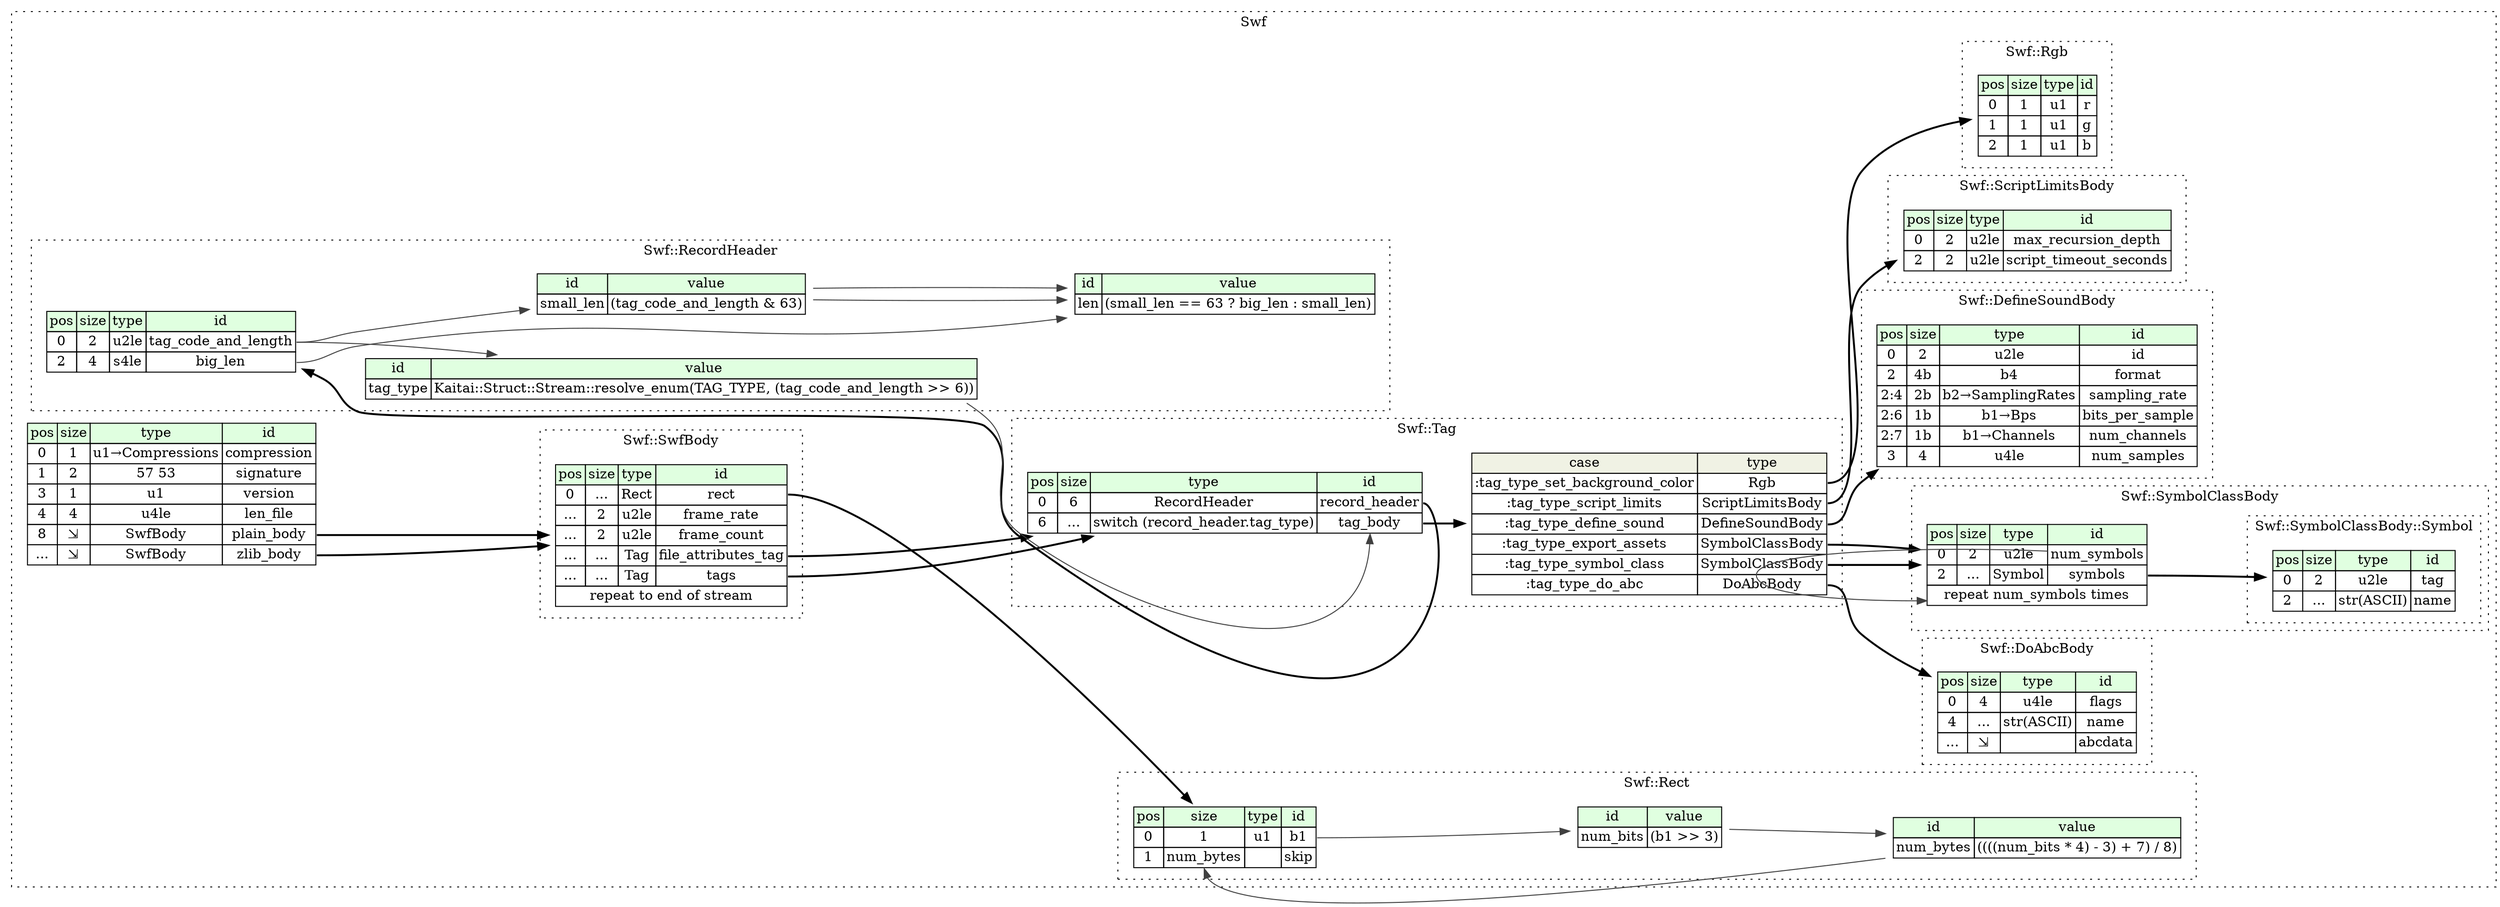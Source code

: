 digraph {
	rankdir=LR;
	node [shape=plaintext];
	subgraph cluster__swf {
		label="Swf";
		graph[style=dotted];

		swf__seq [label=<<TABLE BORDER="0" CELLBORDER="1" CELLSPACING="0">
			<TR><TD BGCOLOR="#E0FFE0">pos</TD><TD BGCOLOR="#E0FFE0">size</TD><TD BGCOLOR="#E0FFE0">type</TD><TD BGCOLOR="#E0FFE0">id</TD></TR>
			<TR><TD PORT="compression_pos">0</TD><TD PORT="compression_size">1</TD><TD>u1→Compressions</TD><TD PORT="compression_type">compression</TD></TR>
			<TR><TD PORT="signature_pos">1</TD><TD PORT="signature_size">2</TD><TD>57 53</TD><TD PORT="signature_type">signature</TD></TR>
			<TR><TD PORT="version_pos">3</TD><TD PORT="version_size">1</TD><TD>u1</TD><TD PORT="version_type">version</TD></TR>
			<TR><TD PORT="len_file_pos">4</TD><TD PORT="len_file_size">4</TD><TD>u4le</TD><TD PORT="len_file_type">len_file</TD></TR>
			<TR><TD PORT="plain_body_pos">8</TD><TD PORT="plain_body_size">⇲</TD><TD>SwfBody</TD><TD PORT="plain_body_type">plain_body</TD></TR>
			<TR><TD PORT="zlib_body_pos">...</TD><TD PORT="zlib_body_size">⇲</TD><TD>SwfBody</TD><TD PORT="zlib_body_type">zlib_body</TD></TR>
		</TABLE>>];
		subgraph cluster__rgb {
			label="Swf::Rgb";
			graph[style=dotted];

			rgb__seq [label=<<TABLE BORDER="0" CELLBORDER="1" CELLSPACING="0">
				<TR><TD BGCOLOR="#E0FFE0">pos</TD><TD BGCOLOR="#E0FFE0">size</TD><TD BGCOLOR="#E0FFE0">type</TD><TD BGCOLOR="#E0FFE0">id</TD></TR>
				<TR><TD PORT="r_pos">0</TD><TD PORT="r_size">1</TD><TD>u1</TD><TD PORT="r_type">r</TD></TR>
				<TR><TD PORT="g_pos">1</TD><TD PORT="g_size">1</TD><TD>u1</TD><TD PORT="g_type">g</TD></TR>
				<TR><TD PORT="b_pos">2</TD><TD PORT="b_size">1</TD><TD>u1</TD><TD PORT="b_type">b</TD></TR>
			</TABLE>>];
		}
		subgraph cluster__do_abc_body {
			label="Swf::DoAbcBody";
			graph[style=dotted];

			do_abc_body__seq [label=<<TABLE BORDER="0" CELLBORDER="1" CELLSPACING="0">
				<TR><TD BGCOLOR="#E0FFE0">pos</TD><TD BGCOLOR="#E0FFE0">size</TD><TD BGCOLOR="#E0FFE0">type</TD><TD BGCOLOR="#E0FFE0">id</TD></TR>
				<TR><TD PORT="flags_pos">0</TD><TD PORT="flags_size">4</TD><TD>u4le</TD><TD PORT="flags_type">flags</TD></TR>
				<TR><TD PORT="name_pos">4</TD><TD PORT="name_size">...</TD><TD>str(ASCII)</TD><TD PORT="name_type">name</TD></TR>
				<TR><TD PORT="abcdata_pos">...</TD><TD PORT="abcdata_size">⇲</TD><TD></TD><TD PORT="abcdata_type">abcdata</TD></TR>
			</TABLE>>];
		}
		subgraph cluster__swf_body {
			label="Swf::SwfBody";
			graph[style=dotted];

			swf_body__seq [label=<<TABLE BORDER="0" CELLBORDER="1" CELLSPACING="0">
				<TR><TD BGCOLOR="#E0FFE0">pos</TD><TD BGCOLOR="#E0FFE0">size</TD><TD BGCOLOR="#E0FFE0">type</TD><TD BGCOLOR="#E0FFE0">id</TD></TR>
				<TR><TD PORT="rect_pos">0</TD><TD PORT="rect_size">...</TD><TD>Rect</TD><TD PORT="rect_type">rect</TD></TR>
				<TR><TD PORT="frame_rate_pos">...</TD><TD PORT="frame_rate_size">2</TD><TD>u2le</TD><TD PORT="frame_rate_type">frame_rate</TD></TR>
				<TR><TD PORT="frame_count_pos">...</TD><TD PORT="frame_count_size">2</TD><TD>u2le</TD><TD PORT="frame_count_type">frame_count</TD></TR>
				<TR><TD PORT="file_attributes_tag_pos">...</TD><TD PORT="file_attributes_tag_size">...</TD><TD>Tag</TD><TD PORT="file_attributes_tag_type">file_attributes_tag</TD></TR>
				<TR><TD PORT="tags_pos">...</TD><TD PORT="tags_size">...</TD><TD>Tag</TD><TD PORT="tags_type">tags</TD></TR>
				<TR><TD COLSPAN="4" PORT="tags__repeat">repeat to end of stream</TD></TR>
			</TABLE>>];
		}
		subgraph cluster__rect {
			label="Swf::Rect";
			graph[style=dotted];

			rect__seq [label=<<TABLE BORDER="0" CELLBORDER="1" CELLSPACING="0">
				<TR><TD BGCOLOR="#E0FFE0">pos</TD><TD BGCOLOR="#E0FFE0">size</TD><TD BGCOLOR="#E0FFE0">type</TD><TD BGCOLOR="#E0FFE0">id</TD></TR>
				<TR><TD PORT="b1_pos">0</TD><TD PORT="b1_size">1</TD><TD>u1</TD><TD PORT="b1_type">b1</TD></TR>
				<TR><TD PORT="skip_pos">1</TD><TD PORT="skip_size">num_bytes</TD><TD></TD><TD PORT="skip_type">skip</TD></TR>
			</TABLE>>];
			rect__inst__num_bits [label=<<TABLE BORDER="0" CELLBORDER="1" CELLSPACING="0">
				<TR><TD BGCOLOR="#E0FFE0">id</TD><TD BGCOLOR="#E0FFE0">value</TD></TR>
				<TR><TD>num_bits</TD><TD>(b1 &gt;&gt; 3)</TD></TR>
			</TABLE>>];
			rect__inst__num_bytes [label=<<TABLE BORDER="0" CELLBORDER="1" CELLSPACING="0">
				<TR><TD BGCOLOR="#E0FFE0">id</TD><TD BGCOLOR="#E0FFE0">value</TD></TR>
				<TR><TD>num_bytes</TD><TD>((((num_bits * 4) - 3) + 7) / 8)</TD></TR>
			</TABLE>>];
		}
		subgraph cluster__tag {
			label="Swf::Tag";
			graph[style=dotted];

			tag__seq [label=<<TABLE BORDER="0" CELLBORDER="1" CELLSPACING="0">
				<TR><TD BGCOLOR="#E0FFE0">pos</TD><TD BGCOLOR="#E0FFE0">size</TD><TD BGCOLOR="#E0FFE0">type</TD><TD BGCOLOR="#E0FFE0">id</TD></TR>
				<TR><TD PORT="record_header_pos">0</TD><TD PORT="record_header_size">6</TD><TD>RecordHeader</TD><TD PORT="record_header_type">record_header</TD></TR>
				<TR><TD PORT="tag_body_pos">6</TD><TD PORT="tag_body_size">...</TD><TD>switch (record_header.tag_type)</TD><TD PORT="tag_body_type">tag_body</TD></TR>
			</TABLE>>];
tag__seq_tag_body_switch [label=<<TABLE BORDER="0" CELLBORDER="1" CELLSPACING="0">
	<TR><TD BGCOLOR="#F0F2E4">case</TD><TD BGCOLOR="#F0F2E4">type</TD></TR>
	<TR><TD>:tag_type_set_background_color</TD><TD PORT="case0">Rgb</TD></TR>
	<TR><TD>:tag_type_script_limits</TD><TD PORT="case1">ScriptLimitsBody</TD></TR>
	<TR><TD>:tag_type_define_sound</TD><TD PORT="case2">DefineSoundBody</TD></TR>
	<TR><TD>:tag_type_export_assets</TD><TD PORT="case3">SymbolClassBody</TD></TR>
	<TR><TD>:tag_type_symbol_class</TD><TD PORT="case4">SymbolClassBody</TD></TR>
	<TR><TD>:tag_type_do_abc</TD><TD PORT="case5">DoAbcBody</TD></TR>
</TABLE>>];
		}
		subgraph cluster__symbol_class_body {
			label="Swf::SymbolClassBody";
			graph[style=dotted];

			symbol_class_body__seq [label=<<TABLE BORDER="0" CELLBORDER="1" CELLSPACING="0">
				<TR><TD BGCOLOR="#E0FFE0">pos</TD><TD BGCOLOR="#E0FFE0">size</TD><TD BGCOLOR="#E0FFE0">type</TD><TD BGCOLOR="#E0FFE0">id</TD></TR>
				<TR><TD PORT="num_symbols_pos">0</TD><TD PORT="num_symbols_size">2</TD><TD>u2le</TD><TD PORT="num_symbols_type">num_symbols</TD></TR>
				<TR><TD PORT="symbols_pos">2</TD><TD PORT="symbols_size">...</TD><TD>Symbol</TD><TD PORT="symbols_type">symbols</TD></TR>
				<TR><TD COLSPAN="4" PORT="symbols__repeat">repeat num_symbols times</TD></TR>
			</TABLE>>];
			subgraph cluster__symbol {
				label="Swf::SymbolClassBody::Symbol";
				graph[style=dotted];

				symbol__seq [label=<<TABLE BORDER="0" CELLBORDER="1" CELLSPACING="0">
					<TR><TD BGCOLOR="#E0FFE0">pos</TD><TD BGCOLOR="#E0FFE0">size</TD><TD BGCOLOR="#E0FFE0">type</TD><TD BGCOLOR="#E0FFE0">id</TD></TR>
					<TR><TD PORT="tag_pos">0</TD><TD PORT="tag_size">2</TD><TD>u2le</TD><TD PORT="tag_type">tag</TD></TR>
					<TR><TD PORT="name_pos">2</TD><TD PORT="name_size">...</TD><TD>str(ASCII)</TD><TD PORT="name_type">name</TD></TR>
				</TABLE>>];
			}
		}
		subgraph cluster__define_sound_body {
			label="Swf::DefineSoundBody";
			graph[style=dotted];

			define_sound_body__seq [label=<<TABLE BORDER="0" CELLBORDER="1" CELLSPACING="0">
				<TR><TD BGCOLOR="#E0FFE0">pos</TD><TD BGCOLOR="#E0FFE0">size</TD><TD BGCOLOR="#E0FFE0">type</TD><TD BGCOLOR="#E0FFE0">id</TD></TR>
				<TR><TD PORT="id_pos">0</TD><TD PORT="id_size">2</TD><TD>u2le</TD><TD PORT="id_type">id</TD></TR>
				<TR><TD PORT="format_pos">2</TD><TD PORT="format_size">4b</TD><TD>b4</TD><TD PORT="format_type">format</TD></TR>
				<TR><TD PORT="sampling_rate_pos">2:4</TD><TD PORT="sampling_rate_size">2b</TD><TD>b2→SamplingRates</TD><TD PORT="sampling_rate_type">sampling_rate</TD></TR>
				<TR><TD PORT="bits_per_sample_pos">2:6</TD><TD PORT="bits_per_sample_size">1b</TD><TD>b1→Bps</TD><TD PORT="bits_per_sample_type">bits_per_sample</TD></TR>
				<TR><TD PORT="num_channels_pos">2:7</TD><TD PORT="num_channels_size">1b</TD><TD>b1→Channels</TD><TD PORT="num_channels_type">num_channels</TD></TR>
				<TR><TD PORT="num_samples_pos">3</TD><TD PORT="num_samples_size">4</TD><TD>u4le</TD><TD PORT="num_samples_type">num_samples</TD></TR>
			</TABLE>>];
		}
		subgraph cluster__record_header {
			label="Swf::RecordHeader";
			graph[style=dotted];

			record_header__seq [label=<<TABLE BORDER="0" CELLBORDER="1" CELLSPACING="0">
				<TR><TD BGCOLOR="#E0FFE0">pos</TD><TD BGCOLOR="#E0FFE0">size</TD><TD BGCOLOR="#E0FFE0">type</TD><TD BGCOLOR="#E0FFE0">id</TD></TR>
				<TR><TD PORT="tag_code_and_length_pos">0</TD><TD PORT="tag_code_and_length_size">2</TD><TD>u2le</TD><TD PORT="tag_code_and_length_type">tag_code_and_length</TD></TR>
				<TR><TD PORT="big_len_pos">2</TD><TD PORT="big_len_size">4</TD><TD>s4le</TD><TD PORT="big_len_type">big_len</TD></TR>
			</TABLE>>];
			record_header__inst__tag_type [label=<<TABLE BORDER="0" CELLBORDER="1" CELLSPACING="0">
				<TR><TD BGCOLOR="#E0FFE0">id</TD><TD BGCOLOR="#E0FFE0">value</TD></TR>
				<TR><TD>tag_type</TD><TD>Kaitai::Struct::Stream::resolve_enum(TAG_TYPE, (tag_code_and_length &gt;&gt; 6))</TD></TR>
			</TABLE>>];
			record_header__inst__small_len [label=<<TABLE BORDER="0" CELLBORDER="1" CELLSPACING="0">
				<TR><TD BGCOLOR="#E0FFE0">id</TD><TD BGCOLOR="#E0FFE0">value</TD></TR>
				<TR><TD>small_len</TD><TD>(tag_code_and_length &amp; 63)</TD></TR>
			</TABLE>>];
			record_header__inst__len [label=<<TABLE BORDER="0" CELLBORDER="1" CELLSPACING="0">
				<TR><TD BGCOLOR="#E0FFE0">id</TD><TD BGCOLOR="#E0FFE0">value</TD></TR>
				<TR><TD>len</TD><TD>(small_len == 63 ? big_len : small_len)</TD></TR>
			</TABLE>>];
		}
		subgraph cluster__script_limits_body {
			label="Swf::ScriptLimitsBody";
			graph[style=dotted];

			script_limits_body__seq [label=<<TABLE BORDER="0" CELLBORDER="1" CELLSPACING="0">
				<TR><TD BGCOLOR="#E0FFE0">pos</TD><TD BGCOLOR="#E0FFE0">size</TD><TD BGCOLOR="#E0FFE0">type</TD><TD BGCOLOR="#E0FFE0">id</TD></TR>
				<TR><TD PORT="max_recursion_depth_pos">0</TD><TD PORT="max_recursion_depth_size">2</TD><TD>u2le</TD><TD PORT="max_recursion_depth_type">max_recursion_depth</TD></TR>
				<TR><TD PORT="script_timeout_seconds_pos">2</TD><TD PORT="script_timeout_seconds_size">2</TD><TD>u2le</TD><TD PORT="script_timeout_seconds_type">script_timeout_seconds</TD></TR>
			</TABLE>>];
		}
	}
	swf__seq:plain_body_type -> swf_body__seq [style=bold];
	swf__seq:zlib_body_type -> swf_body__seq [style=bold];
	swf_body__seq:rect_type -> rect__seq [style=bold];
	swf_body__seq:file_attributes_tag_type -> tag__seq [style=bold];
	swf_body__seq:tags_type -> tag__seq [style=bold];
	rect__inst__num_bytes:num_bytes_type -> rect__seq:skip_size [color="#404040"];
	rect__seq:b1_type -> rect__inst__num_bits [color="#404040"];
	rect__inst__num_bits:num_bits_type -> rect__inst__num_bytes [color="#404040"];
	tag__seq:record_header_type -> record_header__seq [style=bold];
	tag__seq:tag_body_type -> tag__seq_tag_body_switch [style=bold];
	tag__seq_tag_body_switch:case0 -> rgb__seq [style=bold];
	tag__seq_tag_body_switch:case1 -> script_limits_body__seq [style=bold];
	tag__seq_tag_body_switch:case2 -> define_sound_body__seq [style=bold];
	tag__seq_tag_body_switch:case3 -> symbol_class_body__seq [style=bold];
	tag__seq_tag_body_switch:case4 -> symbol_class_body__seq [style=bold];
	tag__seq_tag_body_switch:case5 -> do_abc_body__seq [style=bold];
	record_header__inst__tag_type:tag_type_type -> tag__seq:tag_body_type [color="#404040"];
	symbol_class_body__seq:symbols_type -> symbol__seq [style=bold];
	symbol_class_body__seq:num_symbols_type -> symbol_class_body__seq:symbols__repeat [color="#404040"];
	record_header__seq:tag_code_and_length_type -> record_header__inst__tag_type [color="#404040"];
	record_header__seq:tag_code_and_length_type -> record_header__inst__small_len [color="#404040"];
	record_header__inst__small_len:small_len_type -> record_header__inst__len [color="#404040"];
	record_header__seq:big_len_type -> record_header__inst__len [color="#404040"];
	record_header__inst__small_len:small_len_type -> record_header__inst__len [color="#404040"];
}
